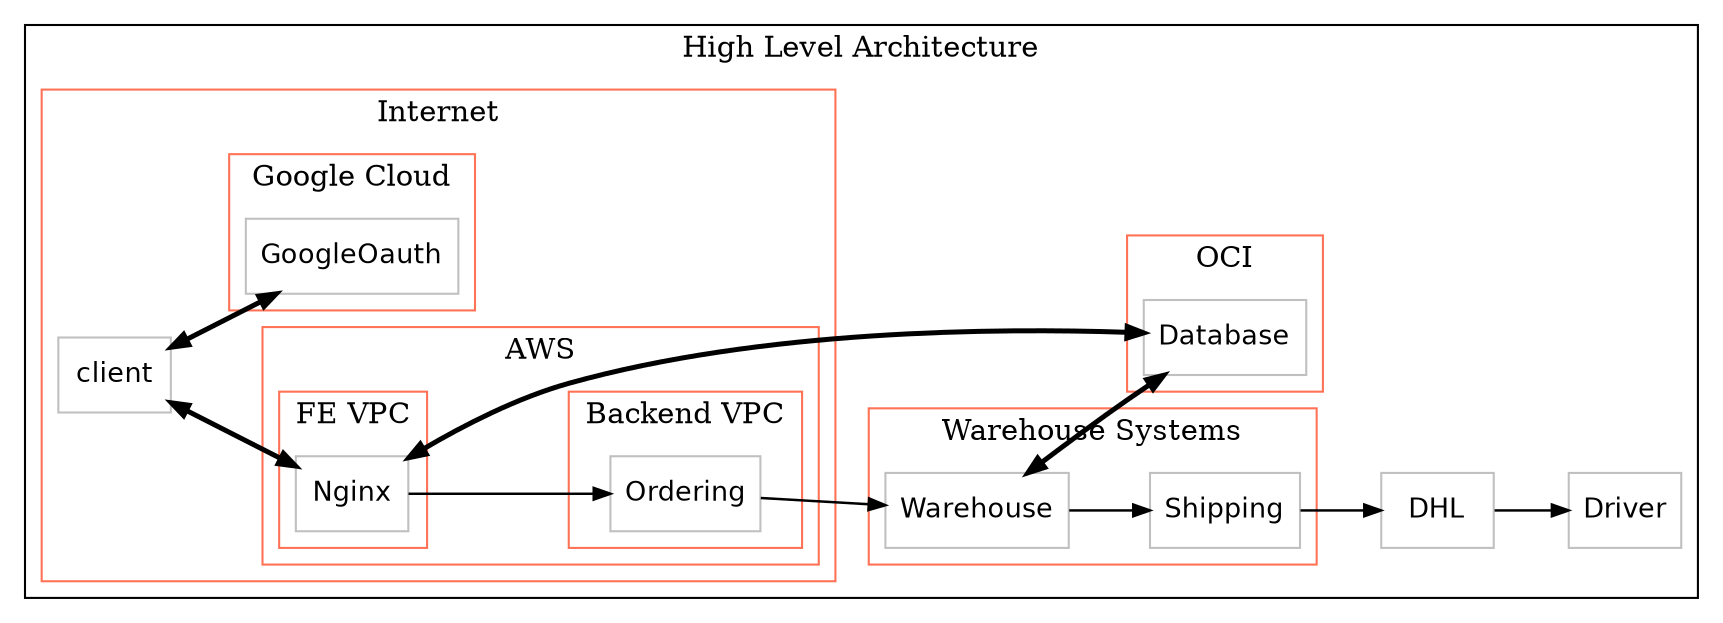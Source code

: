 digraph G {
compound=true;
rankdir="LR";
    subgraph cluster1 {
    rankdir="TB";
    label="High Level Architecture";
    color="Black";
        node16 [label="DHL" shape="box", margin="0.1", color="Grey", fontsize="13", fontname="Helvetica"];
        node17 [label="Driver" shape="box", margin="0.1", color="Grey", fontsize="13", fontname="Helvetica"];
        subgraph cluster2 {
        rankdir="TB";
        label="Internet";
        color="Coral1";
            node6 [label="client" shape="box", margin="0.1", color="Grey", fontsize="13", fontname="Helvetica"];
            subgraph cluster3 {
            rankdir="TB";
            label="AWS";
            color="Coral1";
                subgraph cluster4 {
                rankdir="TB";
                label="FE VPC";
                color="Coral1";
                    node5 [label="Nginx" shape="box", margin="0.1", color="Grey", fontsize="13", fontname="Helvetica"];
                }
                subgraph cluster11 {
                rankdir="TB";
                label="Backend VPC";
                color="Coral1";
                    node12 [label="Ordering" shape="box", margin="0.1", color="Grey", fontsize="13", fontname="Helvetica"];
                }
            }
            subgraph cluster9 {
            rankdir="TB";
            label="Google Cloud";
            color="Coral1";
                node10 [label="GoogleOauth" shape="box", margin="0.1", color="Grey", fontsize="13", fontname="Helvetica"];
            }
        }
        subgraph cluster7 {
        rankdir="TB";
        label="OCI";
        color="Coral1";
            node8 [label="Database" shape="box", margin="0.1", color="Grey", fontsize="13", fontname="Helvetica"];
        }
        subgraph cluster13 {
        rankdir="TB";
        label="Warehouse Systems";
        color="Coral1";
            node14 [label="Warehouse" shape="box", margin="0.1", color="Grey", fontsize="13", fontname="Helvetica"];
            node15 [label="Shipping" shape="box", margin="0.1", color="Grey", fontsize="13", fontname="Helvetica"];
        }
    }
node6->node5 [label="" dir=both, fontsize="10", penwidth="2.4", arrowsize="0.8"];
node5->node8 [label="" dir=both, fontsize="10", penwidth="2.4", arrowsize="0.8"];
node6->node10 [label="" dir=both, fontsize="10", penwidth="2.4", arrowsize="0.8"];
node5->node12 [label="" fontsize="10", penwidth="1.2", arrowsize="0.8"];
node12->node14 [label="" fontsize="10", penwidth="1.2", arrowsize="0.8"];
node14->node8 [label="" dir=both, fontsize="10", penwidth="2.4", arrowsize="0.8"];
node14->node15 [label="" fontsize="10", penwidth="1.2", arrowsize="0.8"];
node15->node16 [label="" fontsize="10", penwidth="1.2", arrowsize="0.8"];
node16->node17 [label="" fontsize="10", penwidth="1.2", arrowsize="0.8"];
}
